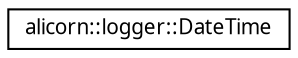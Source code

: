 digraph "Иерархия классов. Графический вид."
{
 // INTERACTIVE_SVG=YES
  edge [fontname="Verdana",fontsize="10",labelfontname="Verdana",labelfontsize="10"];
  node [fontname="Verdana",fontsize="10",shape=record];
  rankdir="LR";
  Node1 [label="alicorn::logger::DateTime",height=0.2,width=0.4,color="black", fillcolor="white", style="filled",URL="$a00079.html",tooltip="Класс входит в Проект Logger   Вспомогательный класс для получения текущих даты/времени. "];
}
